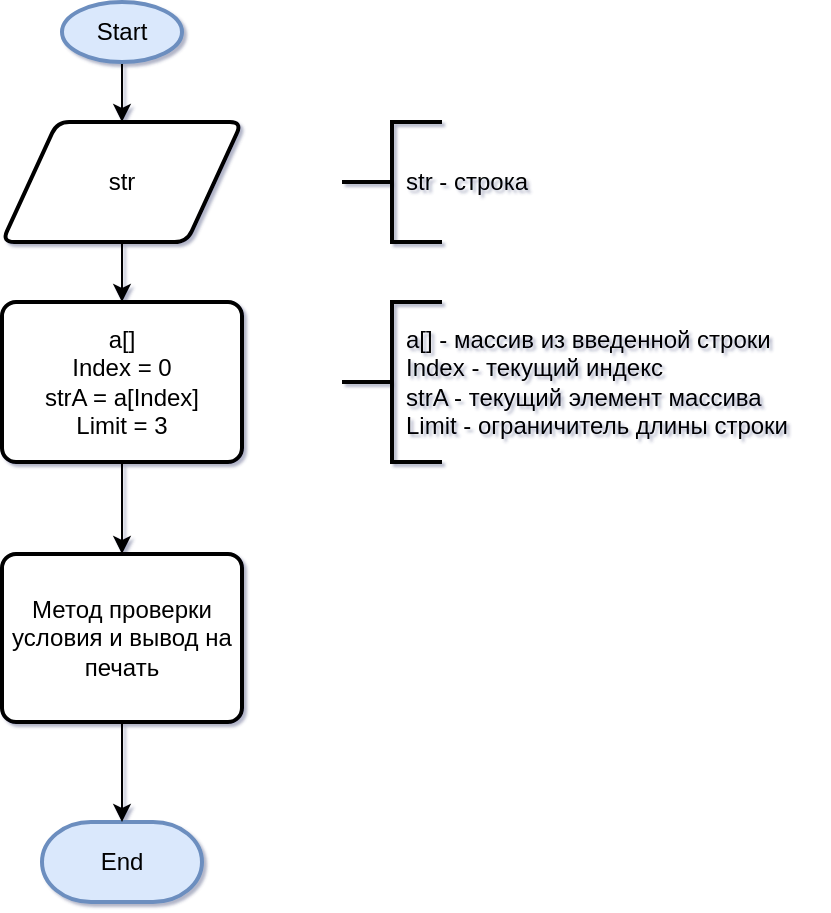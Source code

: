 <mxfile version="20.3.0" type="device"><diagram id="54HK4cl4CpqybuXgD-bC" name="Страница 1"><mxGraphModel dx="1178" dy="700" grid="1" gridSize="10" guides="1" tooltips="1" connect="1" arrows="1" fold="1" page="0" pageScale="1" pageWidth="827" pageHeight="1169" math="0" shadow="1"><root><mxCell id="0"/><mxCell id="1" parent="0"/><mxCell id="0S9VhPGz9RlcwmOC5c9y-10" value="" style="edgeStyle=orthogonalEdgeStyle;rounded=0;orthogonalLoop=1;jettySize=auto;html=1;" parent="1" source="0S9VhPGz9RlcwmOC5c9y-1" target="0S9VhPGz9RlcwmOC5c9y-4" edge="1"><mxGeometry relative="1" as="geometry"/></mxCell><mxCell id="0S9VhPGz9RlcwmOC5c9y-1" value="Start" style="strokeWidth=2;html=1;shape=mxgraph.flowchart.start_1;whiteSpace=wrap;fillColor=#dae8fc;strokeColor=#6c8ebf;" parent="1" vertex="1"><mxGeometry x="410" y="190" width="60" height="30" as="geometry"/></mxCell><mxCell id="0S9VhPGz9RlcwmOC5c9y-3" value="" style="edgeStyle=orthogonalEdgeStyle;rounded=0;orthogonalLoop=1;jettySize=auto;html=1;" parent="1" source="0S9VhPGz9RlcwmOC5c9y-4" target="0S9VhPGz9RlcwmOC5c9y-5" edge="1"><mxGeometry relative="1" as="geometry"/></mxCell><mxCell id="0S9VhPGz9RlcwmOC5c9y-4" value="str" style="shape=parallelogram;html=1;strokeWidth=2;perimeter=parallelogramPerimeter;whiteSpace=wrap;rounded=1;arcSize=12;size=0.23;" parent="1" vertex="1"><mxGeometry x="380" y="250" width="120" height="60" as="geometry"/></mxCell><mxCell id="ajx0TgzJGIPxpG3xKqb7-4" value="" style="edgeStyle=orthogonalEdgeStyle;rounded=0;orthogonalLoop=1;jettySize=auto;html=1;" parent="1" source="0S9VhPGz9RlcwmOC5c9y-5" target="ajx0TgzJGIPxpG3xKqb7-1" edge="1"><mxGeometry relative="1" as="geometry"/></mxCell><mxCell id="0S9VhPGz9RlcwmOC5c9y-5" value="a[]&lt;br&gt;Index = 0&lt;br&gt;strA = a[Index]&lt;br&gt;Limit = 3" style="rounded=1;whiteSpace=wrap;html=1;absoluteArcSize=1;arcSize=14;strokeWidth=2;" parent="1" vertex="1"><mxGeometry x="380" y="340" width="120" height="80" as="geometry"/></mxCell><mxCell id="0S9VhPGz9RlcwmOC5c9y-6" value="" style="strokeWidth=2;html=1;shape=mxgraph.flowchart.annotation_2;align=left;labelPosition=right;pointerEvents=1;" parent="1" vertex="1"><mxGeometry x="550" y="250" width="50" height="60" as="geometry"/></mxCell><mxCell id="0S9VhPGz9RlcwmOC5c9y-7" value="str - строка" style="text;html=1;strokeColor=none;fillColor=none;align=left;verticalAlign=middle;whiteSpace=wrap;rounded=0;" parent="1" vertex="1"><mxGeometry x="580" y="250" width="120" height="60" as="geometry"/></mxCell><mxCell id="0S9VhPGz9RlcwmOC5c9y-8" value="" style="strokeWidth=2;html=1;shape=mxgraph.flowchart.annotation_2;align=left;labelPosition=right;pointerEvents=1;" parent="1" vertex="1"><mxGeometry x="550" y="340" width="50" height="80" as="geometry"/></mxCell><mxCell id="0S9VhPGz9RlcwmOC5c9y-9" value="&lt;span style=&quot;text-align: center;&quot;&gt;a[] - массив из введенной строки&lt;br&gt;Index&lt;/span&gt;&lt;span style=&quot;text-align: center;&quot;&gt;&amp;nbsp;- текущий индекс&lt;br&gt;&lt;/span&gt;&lt;span style=&quot;text-align: center;&quot;&gt;strA -&amp;nbsp;&lt;/span&gt;&lt;span style=&quot;text-align: center;&quot;&gt;текущий элемент массива&lt;br&gt;&lt;/span&gt;&lt;span style=&quot;text-align: center;&quot;&gt;Limit -&amp;nbsp;&lt;/span&gt;&lt;span style=&quot;text-align: center;&quot;&gt;ограничитель длины строки&lt;/span&gt;&lt;span style=&quot;text-align: center;&quot;&gt;&lt;br&gt;&lt;/span&gt;" style="text;html=1;strokeColor=none;fillColor=none;align=left;verticalAlign=middle;whiteSpace=wrap;rounded=0;" parent="1" vertex="1"><mxGeometry x="580" y="340" width="210" height="80" as="geometry"/></mxCell><mxCell id="0S9VhPGz9RlcwmOC5c9y-23" value="End" style="strokeWidth=2;html=1;shape=mxgraph.flowchart.terminator;whiteSpace=wrap;fillColor=#dae8fc;strokeColor=#6c8ebf;" parent="1" vertex="1"><mxGeometry x="400" y="600" width="80" height="40" as="geometry"/></mxCell><mxCell id="rSDeziSk3OPyEY2vz8li-1" value="" style="edgeStyle=orthogonalEdgeStyle;rounded=0;orthogonalLoop=1;jettySize=auto;html=1;" edge="1" parent="1" source="ajx0TgzJGIPxpG3xKqb7-1" target="0S9VhPGz9RlcwmOC5c9y-23"><mxGeometry relative="1" as="geometry"/></mxCell><mxCell id="ajx0TgzJGIPxpG3xKqb7-1" value="Метод проверки условия и вывод на печать" style="rounded=1;whiteSpace=wrap;html=1;absoluteArcSize=1;arcSize=14;strokeWidth=2;" parent="1" vertex="1"><mxGeometry x="380" y="466" width="120" height="84" as="geometry"/></mxCell></root></mxGraphModel></diagram></mxfile>